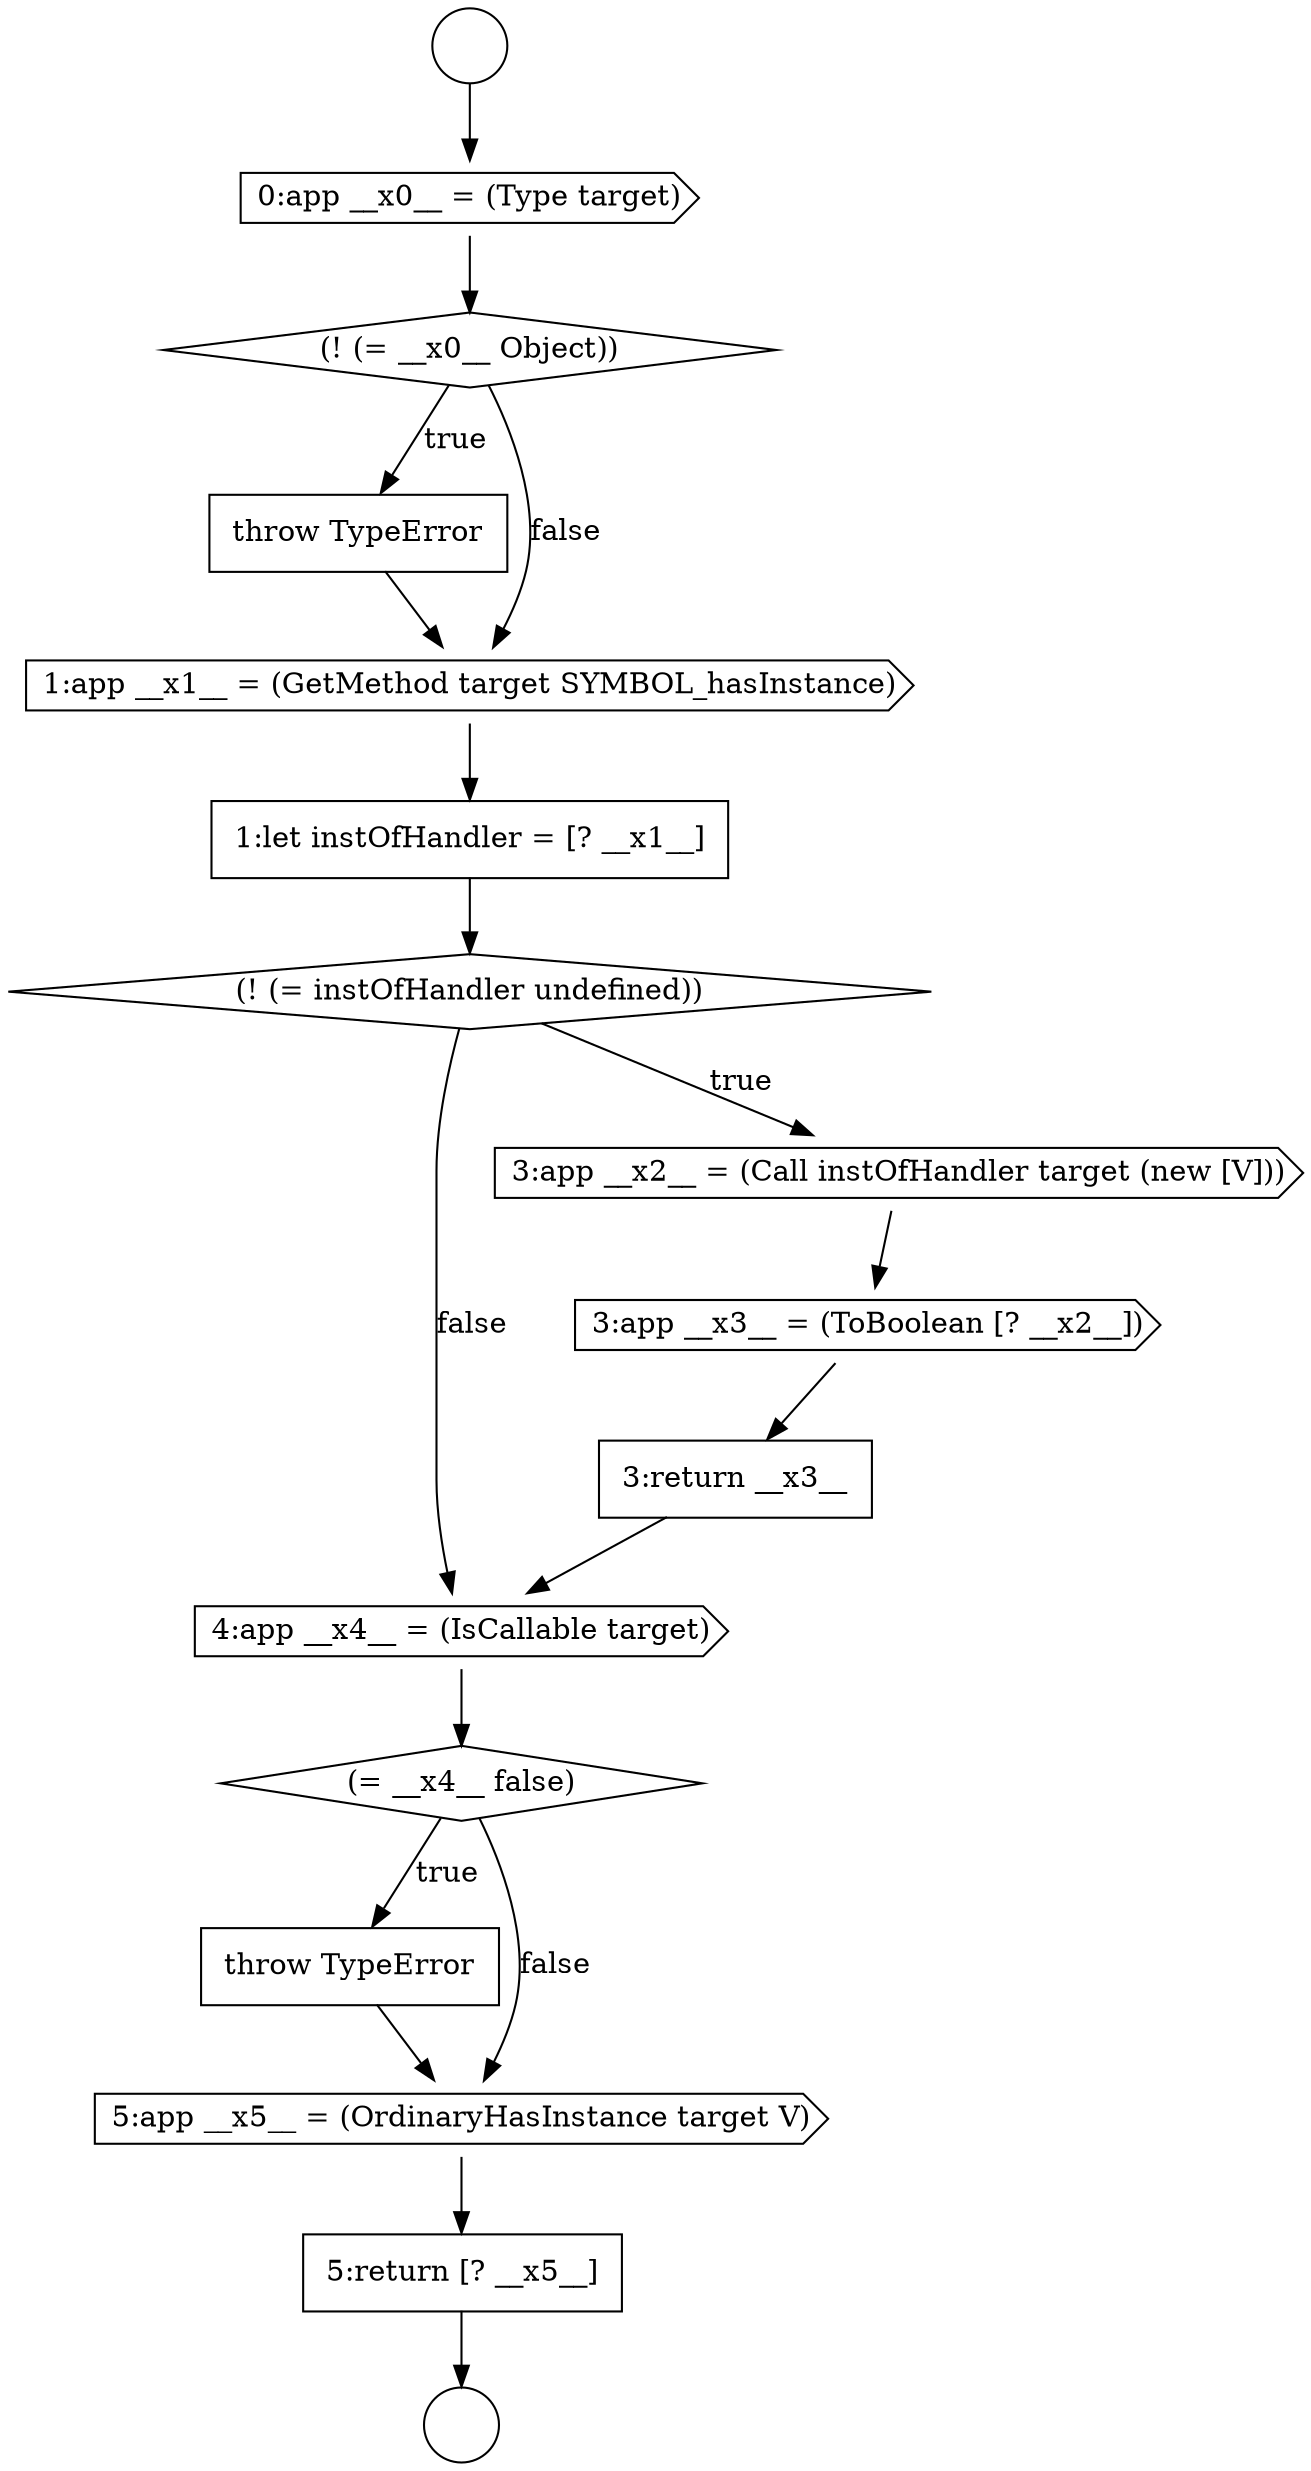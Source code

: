 digraph {
  node4852 [shape=cds, label=<<font color="black">4:app __x4__ = (IsCallable target)</font>> color="black" fillcolor="white" style=filled]
  node4856 [shape=none, margin=0, label=<<font color="black">
    <table border="0" cellborder="1" cellspacing="0" cellpadding="10">
      <tr><td align="left">5:return [? __x5__]</td></tr>
    </table>
  </font>> color="black" fillcolor="white" style=filled]
  node4847 [shape=none, margin=0, label=<<font color="black">
    <table border="0" cellborder="1" cellspacing="0" cellpadding="10">
      <tr><td align="left">1:let instOfHandler = [? __x1__]</td></tr>
    </table>
  </font>> color="black" fillcolor="white" style=filled]
  node4842 [shape=circle label=" " color="black" fillcolor="white" style=filled]
  node4853 [shape=diamond, label=<<font color="black">(= __x4__ false)</font>> color="black" fillcolor="white" style=filled]
  node4849 [shape=cds, label=<<font color="black">3:app __x2__ = (Call instOfHandler target (new [V]))</font>> color="black" fillcolor="white" style=filled]
  node4845 [shape=none, margin=0, label=<<font color="black">
    <table border="0" cellborder="1" cellspacing="0" cellpadding="10">
      <tr><td align="left">throw TypeError</td></tr>
    </table>
  </font>> color="black" fillcolor="white" style=filled]
  node4846 [shape=cds, label=<<font color="black">1:app __x1__ = (GetMethod target SYMBOL_hasInstance)</font>> color="black" fillcolor="white" style=filled]
  node4854 [shape=none, margin=0, label=<<font color="black">
    <table border="0" cellborder="1" cellspacing="0" cellpadding="10">
      <tr><td align="left">throw TypeError</td></tr>
    </table>
  </font>> color="black" fillcolor="white" style=filled]
  node4850 [shape=cds, label=<<font color="black">3:app __x3__ = (ToBoolean [? __x2__])</font>> color="black" fillcolor="white" style=filled]
  node4844 [shape=diamond, label=<<font color="black">(! (= __x0__ Object))</font>> color="black" fillcolor="white" style=filled]
  node4851 [shape=none, margin=0, label=<<font color="black">
    <table border="0" cellborder="1" cellspacing="0" cellpadding="10">
      <tr><td align="left">3:return __x3__</td></tr>
    </table>
  </font>> color="black" fillcolor="white" style=filled]
  node4855 [shape=cds, label=<<font color="black">5:app __x5__ = (OrdinaryHasInstance target V)</font>> color="black" fillcolor="white" style=filled]
  node4848 [shape=diamond, label=<<font color="black">(! (= instOfHandler undefined))</font>> color="black" fillcolor="white" style=filled]
  node4843 [shape=cds, label=<<font color="black">0:app __x0__ = (Type target)</font>> color="black" fillcolor="white" style=filled]
  node4841 [shape=circle label=" " color="black" fillcolor="white" style=filled]
  node4852 -> node4853 [ color="black"]
  node4841 -> node4843 [ color="black"]
  node4845 -> node4846 [ color="black"]
  node4843 -> node4844 [ color="black"]
  node4848 -> node4849 [label=<<font color="black">true</font>> color="black"]
  node4848 -> node4852 [label=<<font color="black">false</font>> color="black"]
  node4850 -> node4851 [ color="black"]
  node4849 -> node4850 [ color="black"]
  node4846 -> node4847 [ color="black"]
  node4856 -> node4842 [ color="black"]
  node4851 -> node4852 [ color="black"]
  node4847 -> node4848 [ color="black"]
  node4855 -> node4856 [ color="black"]
  node4853 -> node4854 [label=<<font color="black">true</font>> color="black"]
  node4853 -> node4855 [label=<<font color="black">false</font>> color="black"]
  node4854 -> node4855 [ color="black"]
  node4844 -> node4845 [label=<<font color="black">true</font>> color="black"]
  node4844 -> node4846 [label=<<font color="black">false</font>> color="black"]
}
